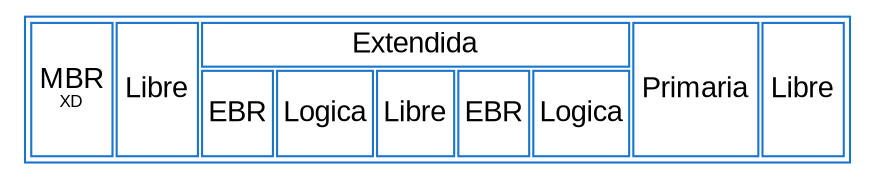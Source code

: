 digraph {
    node [ shape=none fontname=Arial ]

    n4 [ label = <
        <table border="" color="dodgerblue3">
            <tr>
                <td colspan="2" rowspan="12">MBR<br/><font point-size="8">XD</font></td>
                <td colspan="2" rowspan="12">Libre</td>
                <td colspan="5">Extendida</td>
                <td colspan="2" rowspan="12">Primaria</td>
                <td colspan="2" rowspan="12">Libre</td>
            </tr>
            <tr>
                <td rowspan="11">EBR</td>
                <td rowspan="11">Logica</td>
                <td rowspan="11">Libre</td>
                <td rowspan="11">EBR</td>
                <td rowspan="11">Logica</td>
            </tr>
        </table>
    > ];

    {rank=same n4};
}